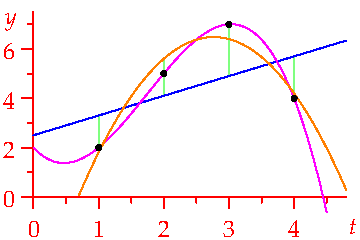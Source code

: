 settings.tex="pdflatex";

texpreamble("\usepackage{amsmath}
\usepackage{amsthm,amssymb}
\usepackage{mathpazo}
\usepackage[svgnames]{xcolor}
\usepackage{textcomp}
");
import graph;


size(180,120,IgnoreAspect);

pair[] dat={(1,2),(2,5),(3,7),(4,4)};
int n=dat.length;

real a=-1.5;
real b=8.3;
real c=-5;


real f(real t){return a*t^2+b*t+c;}

real h(real t){return (1/6)*(-4t^3+21t^2-17*t+12);}

real g(real t){return 0.8*t+2.5;}

for(int i=0; i<n; ++i){
draw(dat[i]--(dat[i].x,f(dat[i].x)),lightgreen);
draw(dat[i]--(dat[i].x,g(dat[i].x)),lightgreen);
}

draw(graph(g,0,4.8),blue);

draw(graph(h,0,4.5),magenta);

draw(graph(f,0.7,4.8),orange);

for(int i=0; i<n; ++i){
	dot(dat[i]);
}

xaxis(0,4.8,red,RightTicks());
yaxis(0,7.5,red,LeftTicks());


labelx("$t$",4.9,2S,red);
labely("$y$",7.3,2W,red);


